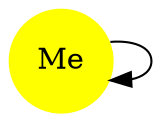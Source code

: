digraph {
graph [bgcolor=transparent];
node [shape=circle, penwidth=0, fillcolor=yellow, style=filled];
0 [label=Me];
0 -> 0 [label=""];
}
